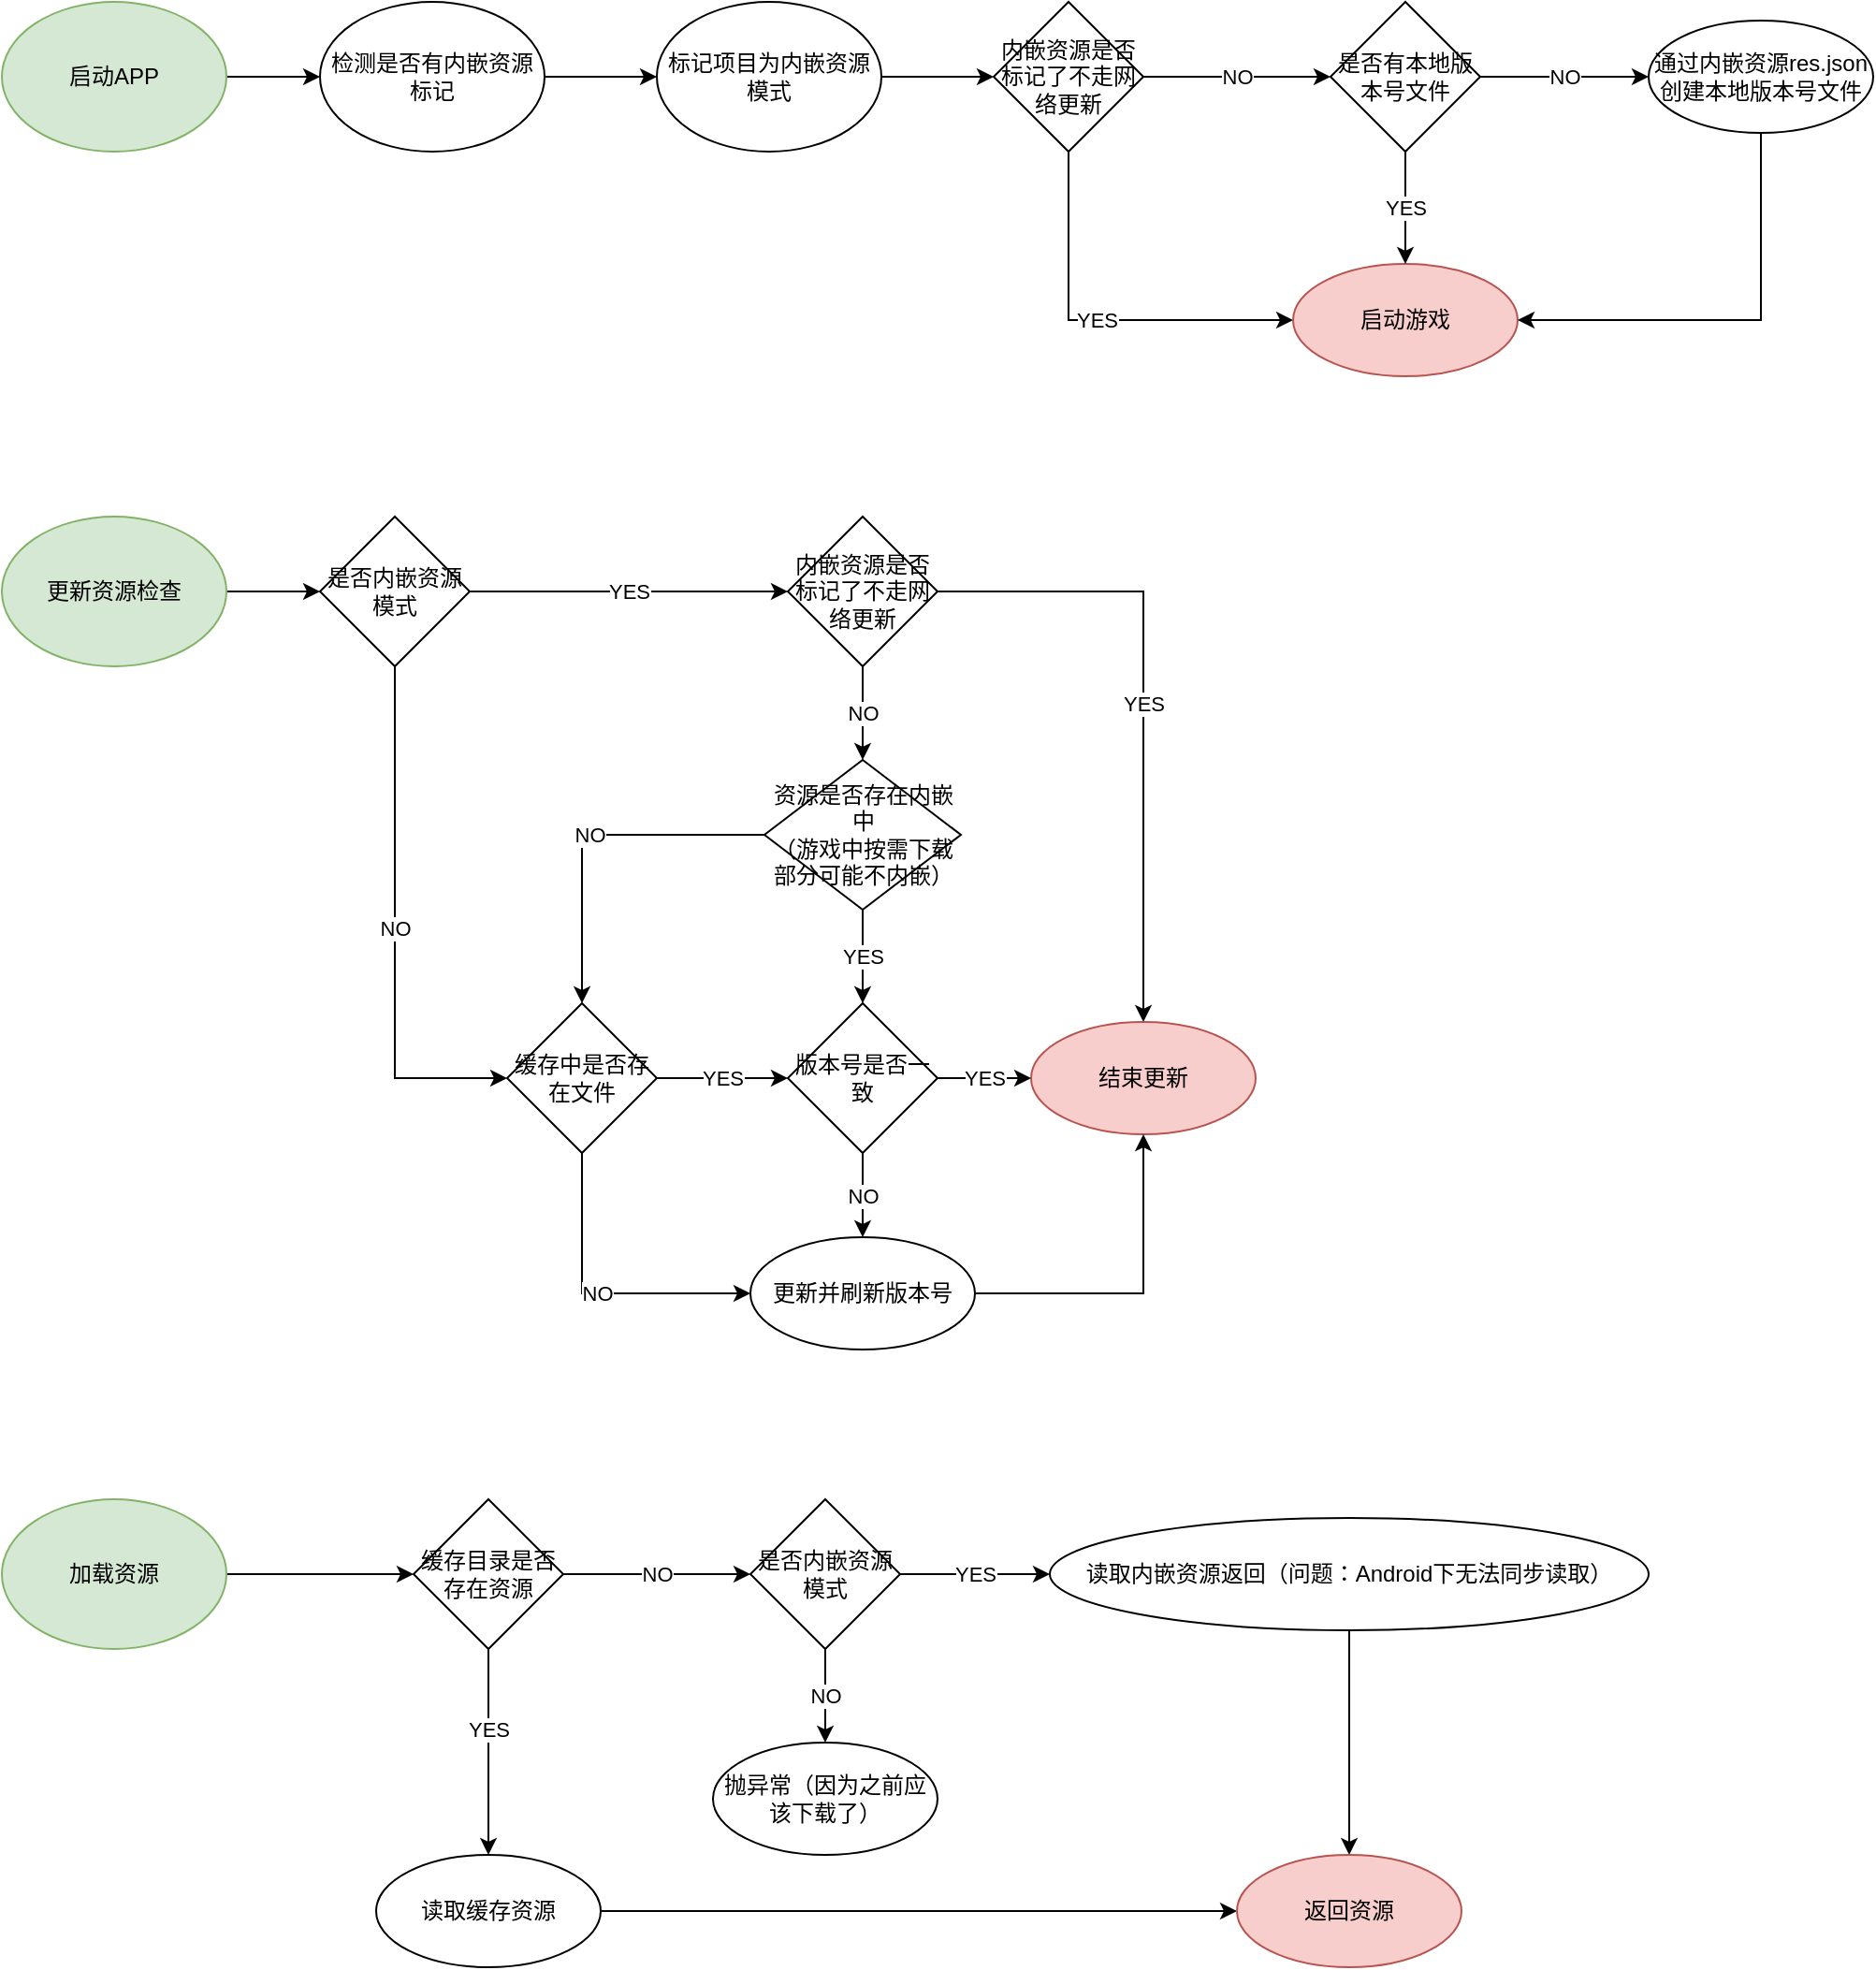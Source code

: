 <mxfile version="20.2.3" type="device"><diagram id="C5RBs43oDa-KdzZeNtuy" name="Page-1"><mxGraphModel dx="2942" dy="1225" grid="1" gridSize="10" guides="1" tooltips="1" connect="1" arrows="1" fold="1" page="1" pageScale="1" pageWidth="827" pageHeight="1169" math="0" shadow="0"><root><mxCell id="WIyWlLk6GJQsqaUBKTNV-0"/><mxCell id="WIyWlLk6GJQsqaUBKTNV-1" parent="WIyWlLk6GJQsqaUBKTNV-0"/><mxCell id="BAso0Kwb9xE0SYbDWkdK-3" value="" style="edgeStyle=orthogonalEdgeStyle;rounded=0;orthogonalLoop=1;jettySize=auto;html=1;" edge="1" parent="WIyWlLk6GJQsqaUBKTNV-1" source="BAso0Kwb9xE0SYbDWkdK-0" target="BAso0Kwb9xE0SYbDWkdK-2"><mxGeometry relative="1" as="geometry"/></mxCell><mxCell id="BAso0Kwb9xE0SYbDWkdK-0" value="启动APP" style="ellipse;whiteSpace=wrap;html=1;fillColor=#d5e8d4;strokeColor=#82b366;" vertex="1" parent="WIyWlLk6GJQsqaUBKTNV-1"><mxGeometry x="50" y="80" width="120" height="80" as="geometry"/></mxCell><mxCell id="BAso0Kwb9xE0SYbDWkdK-5" value="" style="edgeStyle=orthogonalEdgeStyle;rounded=0;orthogonalLoop=1;jettySize=auto;html=1;" edge="1" parent="WIyWlLk6GJQsqaUBKTNV-1" source="BAso0Kwb9xE0SYbDWkdK-2" target="BAso0Kwb9xE0SYbDWkdK-4"><mxGeometry relative="1" as="geometry"/></mxCell><mxCell id="BAso0Kwb9xE0SYbDWkdK-2" value="检测是否有内嵌资源标记" style="ellipse;whiteSpace=wrap;html=1;" vertex="1" parent="WIyWlLk6GJQsqaUBKTNV-1"><mxGeometry x="220" y="80" width="120" height="80" as="geometry"/></mxCell><mxCell id="BAso0Kwb9xE0SYbDWkdK-7" value="" style="edgeStyle=orthogonalEdgeStyle;rounded=0;orthogonalLoop=1;jettySize=auto;html=1;" edge="1" parent="WIyWlLk6GJQsqaUBKTNV-1" source="BAso0Kwb9xE0SYbDWkdK-4" target="BAso0Kwb9xE0SYbDWkdK-6"><mxGeometry relative="1" as="geometry"/></mxCell><mxCell id="BAso0Kwb9xE0SYbDWkdK-4" value="标记项目为内嵌资源模式" style="ellipse;whiteSpace=wrap;html=1;" vertex="1" parent="WIyWlLk6GJQsqaUBKTNV-1"><mxGeometry x="400" y="80" width="120" height="80" as="geometry"/></mxCell><mxCell id="BAso0Kwb9xE0SYbDWkdK-9" value="YES" style="edgeStyle=orthogonalEdgeStyle;rounded=0;orthogonalLoop=1;jettySize=auto;html=1;entryX=0;entryY=0.5;entryDx=0;entryDy=0;exitX=0.5;exitY=1;exitDx=0;exitDy=0;" edge="1" parent="WIyWlLk6GJQsqaUBKTNV-1" source="BAso0Kwb9xE0SYbDWkdK-6" target="BAso0Kwb9xE0SYbDWkdK-8"><mxGeometry relative="1" as="geometry"/></mxCell><mxCell id="BAso0Kwb9xE0SYbDWkdK-11" value="NO" style="edgeStyle=orthogonalEdgeStyle;rounded=0;orthogonalLoop=1;jettySize=auto;html=1;entryX=0;entryY=0.5;entryDx=0;entryDy=0;" edge="1" parent="WIyWlLk6GJQsqaUBKTNV-1" source="BAso0Kwb9xE0SYbDWkdK-6" target="BAso0Kwb9xE0SYbDWkdK-18"><mxGeometry relative="1" as="geometry"><mxPoint x="350" y="120" as="targetPoint"/></mxGeometry></mxCell><mxCell id="BAso0Kwb9xE0SYbDWkdK-6" value="内嵌资源是否标记了不走网络更新" style="rhombus;whiteSpace=wrap;html=1;" vertex="1" parent="WIyWlLk6GJQsqaUBKTNV-1"><mxGeometry x="580" y="80" width="80" height="80" as="geometry"/></mxCell><mxCell id="BAso0Kwb9xE0SYbDWkdK-8" value="启动游戏" style="ellipse;whiteSpace=wrap;html=1;fillColor=#f8cecc;strokeColor=#b85450;" vertex="1" parent="WIyWlLk6GJQsqaUBKTNV-1"><mxGeometry x="740" y="220" width="120" height="60" as="geometry"/></mxCell><mxCell id="BAso0Kwb9xE0SYbDWkdK-20" value="NO" style="edgeStyle=orthogonalEdgeStyle;rounded=0;orthogonalLoop=1;jettySize=auto;html=1;" edge="1" parent="WIyWlLk6GJQsqaUBKTNV-1" source="BAso0Kwb9xE0SYbDWkdK-18" target="BAso0Kwb9xE0SYbDWkdK-19"><mxGeometry relative="1" as="geometry"/></mxCell><mxCell id="BAso0Kwb9xE0SYbDWkdK-22" value="YES" style="edgeStyle=orthogonalEdgeStyle;rounded=0;orthogonalLoop=1;jettySize=auto;html=1;entryX=0.5;entryY=0;entryDx=0;entryDy=0;" edge="1" parent="WIyWlLk6GJQsqaUBKTNV-1" source="BAso0Kwb9xE0SYbDWkdK-18" target="BAso0Kwb9xE0SYbDWkdK-8"><mxGeometry relative="1" as="geometry"><mxPoint x="935" y="100" as="targetPoint"/></mxGeometry></mxCell><mxCell id="BAso0Kwb9xE0SYbDWkdK-18" value="是否有本地版本号文件" style="rhombus;whiteSpace=wrap;html=1;" vertex="1" parent="WIyWlLk6GJQsqaUBKTNV-1"><mxGeometry x="760" y="80" width="80" height="80" as="geometry"/></mxCell><mxCell id="BAso0Kwb9xE0SYbDWkdK-23" style="edgeStyle=orthogonalEdgeStyle;rounded=0;orthogonalLoop=1;jettySize=auto;html=1;exitX=0.5;exitY=1;exitDx=0;exitDy=0;entryX=1;entryY=0.5;entryDx=0;entryDy=0;" edge="1" parent="WIyWlLk6GJQsqaUBKTNV-1" source="BAso0Kwb9xE0SYbDWkdK-19" target="BAso0Kwb9xE0SYbDWkdK-8"><mxGeometry relative="1" as="geometry"><mxPoint x="990" y="220" as="targetPoint"/></mxGeometry></mxCell><mxCell id="BAso0Kwb9xE0SYbDWkdK-19" value="通过内嵌资源res.json创建本地版本号文件" style="ellipse;whiteSpace=wrap;html=1;" vertex="1" parent="WIyWlLk6GJQsqaUBKTNV-1"><mxGeometry x="930" y="90" width="120" height="60" as="geometry"/></mxCell><mxCell id="BAso0Kwb9xE0SYbDWkdK-27" value="" style="edgeStyle=orthogonalEdgeStyle;rounded=0;orthogonalLoop=1;jettySize=auto;html=1;" edge="1" parent="WIyWlLk6GJQsqaUBKTNV-1" source="BAso0Kwb9xE0SYbDWkdK-24" target="BAso0Kwb9xE0SYbDWkdK-26"><mxGeometry relative="1" as="geometry"/></mxCell><mxCell id="BAso0Kwb9xE0SYbDWkdK-24" value="加载资源" style="ellipse;whiteSpace=wrap;html=1;fillColor=#d5e8d4;strokeColor=#82b366;" vertex="1" parent="WIyWlLk6GJQsqaUBKTNV-1"><mxGeometry x="50" y="880" width="120" height="80" as="geometry"/></mxCell><mxCell id="BAso0Kwb9xE0SYbDWkdK-29" value="" style="edgeStyle=orthogonalEdgeStyle;rounded=0;orthogonalLoop=1;jettySize=auto;html=1;" edge="1" parent="WIyWlLk6GJQsqaUBKTNV-1" source="BAso0Kwb9xE0SYbDWkdK-26" target="BAso0Kwb9xE0SYbDWkdK-28"><mxGeometry relative="1" as="geometry"/></mxCell><mxCell id="BAso0Kwb9xE0SYbDWkdK-30" value="YES" style="edgeLabel;html=1;align=center;verticalAlign=middle;resizable=0;points=[];" vertex="1" connectable="0" parent="BAso0Kwb9xE0SYbDWkdK-29"><mxGeometry x="-0.222" relative="1" as="geometry"><mxPoint as="offset"/></mxGeometry></mxCell><mxCell id="BAso0Kwb9xE0SYbDWkdK-32" value="NO" style="edgeStyle=orthogonalEdgeStyle;rounded=0;orthogonalLoop=1;jettySize=auto;html=1;" edge="1" parent="WIyWlLk6GJQsqaUBKTNV-1" source="BAso0Kwb9xE0SYbDWkdK-26" target="BAso0Kwb9xE0SYbDWkdK-31"><mxGeometry relative="1" as="geometry"/></mxCell><mxCell id="BAso0Kwb9xE0SYbDWkdK-26" value="缓存目录是否存在资源" style="rhombus;whiteSpace=wrap;html=1;" vertex="1" parent="WIyWlLk6GJQsqaUBKTNV-1"><mxGeometry x="270" y="880" width="80" height="80" as="geometry"/></mxCell><mxCell id="BAso0Kwb9xE0SYbDWkdK-100" value="" style="edgeStyle=none;rounded=0;orthogonalLoop=1;jettySize=auto;html=1;elbow=vertical;" edge="1" parent="WIyWlLk6GJQsqaUBKTNV-1" source="BAso0Kwb9xE0SYbDWkdK-28" target="BAso0Kwb9xE0SYbDWkdK-99"><mxGeometry relative="1" as="geometry"/></mxCell><mxCell id="BAso0Kwb9xE0SYbDWkdK-28" value="读取缓存资源" style="ellipse;whiteSpace=wrap;html=1;" vertex="1" parent="WIyWlLk6GJQsqaUBKTNV-1"><mxGeometry x="250" y="1070" width="120" height="60" as="geometry"/></mxCell><mxCell id="BAso0Kwb9xE0SYbDWkdK-34" value="YES" style="edgeStyle=orthogonalEdgeStyle;rounded=0;orthogonalLoop=1;jettySize=auto;html=1;" edge="1" parent="WIyWlLk6GJQsqaUBKTNV-1" source="BAso0Kwb9xE0SYbDWkdK-31" target="BAso0Kwb9xE0SYbDWkdK-33"><mxGeometry relative="1" as="geometry"/></mxCell><mxCell id="BAso0Kwb9xE0SYbDWkdK-36" value="NO" style="edgeStyle=orthogonalEdgeStyle;rounded=0;orthogonalLoop=1;jettySize=auto;html=1;" edge="1" parent="WIyWlLk6GJQsqaUBKTNV-1" source="BAso0Kwb9xE0SYbDWkdK-31" target="BAso0Kwb9xE0SYbDWkdK-35"><mxGeometry relative="1" as="geometry"/></mxCell><mxCell id="BAso0Kwb9xE0SYbDWkdK-31" value="是否内嵌资源模式" style="rhombus;whiteSpace=wrap;html=1;" vertex="1" parent="WIyWlLk6GJQsqaUBKTNV-1"><mxGeometry x="450" y="880" width="80" height="80" as="geometry"/></mxCell><mxCell id="BAso0Kwb9xE0SYbDWkdK-101" style="edgeStyle=none;rounded=0;orthogonalLoop=1;jettySize=auto;html=1;exitX=0.5;exitY=1;exitDx=0;exitDy=0;entryX=0.5;entryY=0;entryDx=0;entryDy=0;elbow=vertical;" edge="1" parent="WIyWlLk6GJQsqaUBKTNV-1" source="BAso0Kwb9xE0SYbDWkdK-33" target="BAso0Kwb9xE0SYbDWkdK-99"><mxGeometry relative="1" as="geometry"/></mxCell><mxCell id="BAso0Kwb9xE0SYbDWkdK-33" value="读取内嵌资源返回（问题：Android下无法同步读取）" style="ellipse;whiteSpace=wrap;html=1;" vertex="1" parent="WIyWlLk6GJQsqaUBKTNV-1"><mxGeometry x="610" y="890" width="320" height="60" as="geometry"/></mxCell><mxCell id="BAso0Kwb9xE0SYbDWkdK-35" value="抛异常（因为之前应该下载了）" style="ellipse;whiteSpace=wrap;html=1;" vertex="1" parent="WIyWlLk6GJQsqaUBKTNV-1"><mxGeometry x="430" y="1010" width="120" height="60" as="geometry"/></mxCell><mxCell id="BAso0Kwb9xE0SYbDWkdK-78" style="edgeStyle=orthogonalEdgeStyle;rounded=0;orthogonalLoop=1;jettySize=auto;html=1;exitX=1;exitY=0.5;exitDx=0;exitDy=0;entryX=0;entryY=0.5;entryDx=0;entryDy=0;" edge="1" parent="WIyWlLk6GJQsqaUBKTNV-1" source="BAso0Kwb9xE0SYbDWkdK-72" target="BAso0Kwb9xE0SYbDWkdK-73"><mxGeometry relative="1" as="geometry"/></mxCell><mxCell id="BAso0Kwb9xE0SYbDWkdK-72" value="更新资源检查" style="ellipse;whiteSpace=wrap;html=1;fillColor=#d5e8d4;strokeColor=#82b366;" vertex="1" parent="WIyWlLk6GJQsqaUBKTNV-1"><mxGeometry x="50" y="355" width="120" height="80" as="geometry"/></mxCell><mxCell id="BAso0Kwb9xE0SYbDWkdK-80" value="YES" style="edgeStyle=orthogonalEdgeStyle;rounded=0;orthogonalLoop=1;jettySize=auto;html=1;exitX=1;exitY=0.5;exitDx=0;exitDy=0;entryX=0;entryY=0.5;entryDx=0;entryDy=0;" edge="1" parent="WIyWlLk6GJQsqaUBKTNV-1" source="BAso0Kwb9xE0SYbDWkdK-73" target="BAso0Kwb9xE0SYbDWkdK-74"><mxGeometry relative="1" as="geometry"/></mxCell><mxCell id="BAso0Kwb9xE0SYbDWkdK-98" value="NO" style="edgeStyle=orthogonalEdgeStyle;rounded=0;orthogonalLoop=1;jettySize=auto;html=1;exitX=0.5;exitY=1;exitDx=0;exitDy=0;entryX=0;entryY=0.5;entryDx=0;entryDy=0;elbow=vertical;" edge="1" parent="WIyWlLk6GJQsqaUBKTNV-1" source="BAso0Kwb9xE0SYbDWkdK-73" target="BAso0Kwb9xE0SYbDWkdK-85"><mxGeometry relative="1" as="geometry"/></mxCell><mxCell id="BAso0Kwb9xE0SYbDWkdK-73" value="是否内嵌资源模式" style="rhombus;whiteSpace=wrap;html=1;" vertex="1" parent="WIyWlLk6GJQsqaUBKTNV-1"><mxGeometry x="220" y="355" width="80" height="80" as="geometry"/></mxCell><mxCell id="BAso0Kwb9xE0SYbDWkdK-81" value="NO" style="edgeStyle=orthogonalEdgeStyle;rounded=0;orthogonalLoop=1;jettySize=auto;html=1;exitX=0.5;exitY=1;exitDx=0;exitDy=0;entryX=0.5;entryY=0;entryDx=0;entryDy=0;" edge="1" parent="WIyWlLk6GJQsqaUBKTNV-1" source="BAso0Kwb9xE0SYbDWkdK-74" target="BAso0Kwb9xE0SYbDWkdK-75"><mxGeometry relative="1" as="geometry"/></mxCell><mxCell id="BAso0Kwb9xE0SYbDWkdK-82" value="YES" style="edgeStyle=orthogonalEdgeStyle;rounded=0;orthogonalLoop=1;jettySize=auto;html=1;exitX=1;exitY=0.5;exitDx=0;exitDy=0;entryX=0.5;entryY=0;entryDx=0;entryDy=0;" edge="1" parent="WIyWlLk6GJQsqaUBKTNV-1" source="BAso0Kwb9xE0SYbDWkdK-74" target="BAso0Kwb9xE0SYbDWkdK-76"><mxGeometry relative="1" as="geometry"><mxPoint x="731" y="395" as="targetPoint"/></mxGeometry></mxCell><mxCell id="BAso0Kwb9xE0SYbDWkdK-74" value="内嵌资源是否标记了不走网络更新" style="rhombus;whiteSpace=wrap;html=1;" vertex="1" parent="WIyWlLk6GJQsqaUBKTNV-1"><mxGeometry x="470" y="355" width="80" height="80" as="geometry"/></mxCell><mxCell id="BAso0Kwb9xE0SYbDWkdK-84" value="YES" style="edgeStyle=orthogonalEdgeStyle;rounded=0;orthogonalLoop=1;jettySize=auto;html=1;exitX=0.5;exitY=1;exitDx=0;exitDy=0;entryX=0.5;entryY=0;entryDx=0;entryDy=0;" edge="1" parent="WIyWlLk6GJQsqaUBKTNV-1" source="BAso0Kwb9xE0SYbDWkdK-75" target="BAso0Kwb9xE0SYbDWkdK-77"><mxGeometry relative="1" as="geometry"/></mxCell><mxCell id="BAso0Kwb9xE0SYbDWkdK-86" value="NO" style="edgeStyle=orthogonalEdgeStyle;rounded=0;orthogonalLoop=1;jettySize=auto;html=1;exitX=0;exitY=0.5;exitDx=0;exitDy=0;" edge="1" parent="WIyWlLk6GJQsqaUBKTNV-1" source="BAso0Kwb9xE0SYbDWkdK-75" target="BAso0Kwb9xE0SYbDWkdK-85"><mxGeometry relative="1" as="geometry"/></mxCell><mxCell id="BAso0Kwb9xE0SYbDWkdK-75" value="资源是否存在内嵌中&lt;br&gt;（游戏中按需下载部分可能不内嵌）" style="rhombus;whiteSpace=wrap;html=1;" vertex="1" parent="WIyWlLk6GJQsqaUBKTNV-1"><mxGeometry x="457.5" y="485" width="105" height="80" as="geometry"/></mxCell><mxCell id="BAso0Kwb9xE0SYbDWkdK-76" value="结束更新" style="ellipse;whiteSpace=wrap;html=1;fillColor=#f8cecc;strokeColor=#b85450;" vertex="1" parent="WIyWlLk6GJQsqaUBKTNV-1"><mxGeometry x="600" y="625" width="120" height="60" as="geometry"/></mxCell><mxCell id="BAso0Kwb9xE0SYbDWkdK-83" value="YES" style="edgeStyle=orthogonalEdgeStyle;rounded=0;orthogonalLoop=1;jettySize=auto;html=1;exitX=1;exitY=0.5;exitDx=0;exitDy=0;entryX=0;entryY=0.5;entryDx=0;entryDy=0;" edge="1" parent="WIyWlLk6GJQsqaUBKTNV-1" source="BAso0Kwb9xE0SYbDWkdK-77" target="BAso0Kwb9xE0SYbDWkdK-76"><mxGeometry relative="1" as="geometry"><mxPoint x="728" y="656" as="targetPoint"/></mxGeometry></mxCell><mxCell id="BAso0Kwb9xE0SYbDWkdK-90" value="NO" style="edgeStyle=orthogonalEdgeStyle;rounded=0;orthogonalLoop=1;jettySize=auto;html=1;exitX=0.5;exitY=1;exitDx=0;exitDy=0;entryX=0.5;entryY=0;entryDx=0;entryDy=0;" edge="1" parent="WIyWlLk6GJQsqaUBKTNV-1" source="BAso0Kwb9xE0SYbDWkdK-77" target="BAso0Kwb9xE0SYbDWkdK-88"><mxGeometry relative="1" as="geometry"/></mxCell><mxCell id="BAso0Kwb9xE0SYbDWkdK-77" value="版本号是否一致" style="rhombus;whiteSpace=wrap;html=1;" vertex="1" parent="WIyWlLk6GJQsqaUBKTNV-1"><mxGeometry x="470" y="615" width="80" height="80" as="geometry"/></mxCell><mxCell id="BAso0Kwb9xE0SYbDWkdK-87" value="YES" style="edgeStyle=orthogonalEdgeStyle;rounded=0;orthogonalLoop=1;jettySize=auto;html=1;exitX=1;exitY=0.5;exitDx=0;exitDy=0;entryX=0;entryY=0.5;entryDx=0;entryDy=0;" edge="1" parent="WIyWlLk6GJQsqaUBKTNV-1" source="BAso0Kwb9xE0SYbDWkdK-85" target="BAso0Kwb9xE0SYbDWkdK-77"><mxGeometry relative="1" as="geometry"/></mxCell><mxCell id="BAso0Kwb9xE0SYbDWkdK-89" value="NO" style="edgeStyle=orthogonalEdgeStyle;rounded=0;orthogonalLoop=1;jettySize=auto;html=1;exitX=0.5;exitY=1;exitDx=0;exitDy=0;entryX=0;entryY=0.5;entryDx=0;entryDy=0;" edge="1" parent="WIyWlLk6GJQsqaUBKTNV-1" source="BAso0Kwb9xE0SYbDWkdK-85" target="BAso0Kwb9xE0SYbDWkdK-88"><mxGeometry relative="1" as="geometry"/></mxCell><mxCell id="BAso0Kwb9xE0SYbDWkdK-85" value="缓存中是否存在文件" style="rhombus;whiteSpace=wrap;html=1;" vertex="1" parent="WIyWlLk6GJQsqaUBKTNV-1"><mxGeometry x="320" y="615" width="80" height="80" as="geometry"/></mxCell><mxCell id="BAso0Kwb9xE0SYbDWkdK-91" style="edgeStyle=orthogonalEdgeStyle;rounded=0;orthogonalLoop=1;jettySize=auto;html=1;exitX=1;exitY=0.5;exitDx=0;exitDy=0;entryX=0.5;entryY=1;entryDx=0;entryDy=0;" edge="1" parent="WIyWlLk6GJQsqaUBKTNV-1" source="BAso0Kwb9xE0SYbDWkdK-88" target="BAso0Kwb9xE0SYbDWkdK-76"><mxGeometry relative="1" as="geometry"><mxPoint x="737.45" y="785.6" as="targetPoint"/></mxGeometry></mxCell><mxCell id="BAso0Kwb9xE0SYbDWkdK-88" value="更新并刷新版本号" style="ellipse;whiteSpace=wrap;html=1;" vertex="1" parent="WIyWlLk6GJQsqaUBKTNV-1"><mxGeometry x="450" y="740" width="120" height="60" as="geometry"/></mxCell><mxCell id="BAso0Kwb9xE0SYbDWkdK-99" value="返回资源" style="ellipse;whiteSpace=wrap;html=1;fillColor=#f8cecc;strokeColor=#b85450;" vertex="1" parent="WIyWlLk6GJQsqaUBKTNV-1"><mxGeometry x="710" y="1070" width="120" height="60" as="geometry"/></mxCell></root></mxGraphModel></diagram></mxfile>